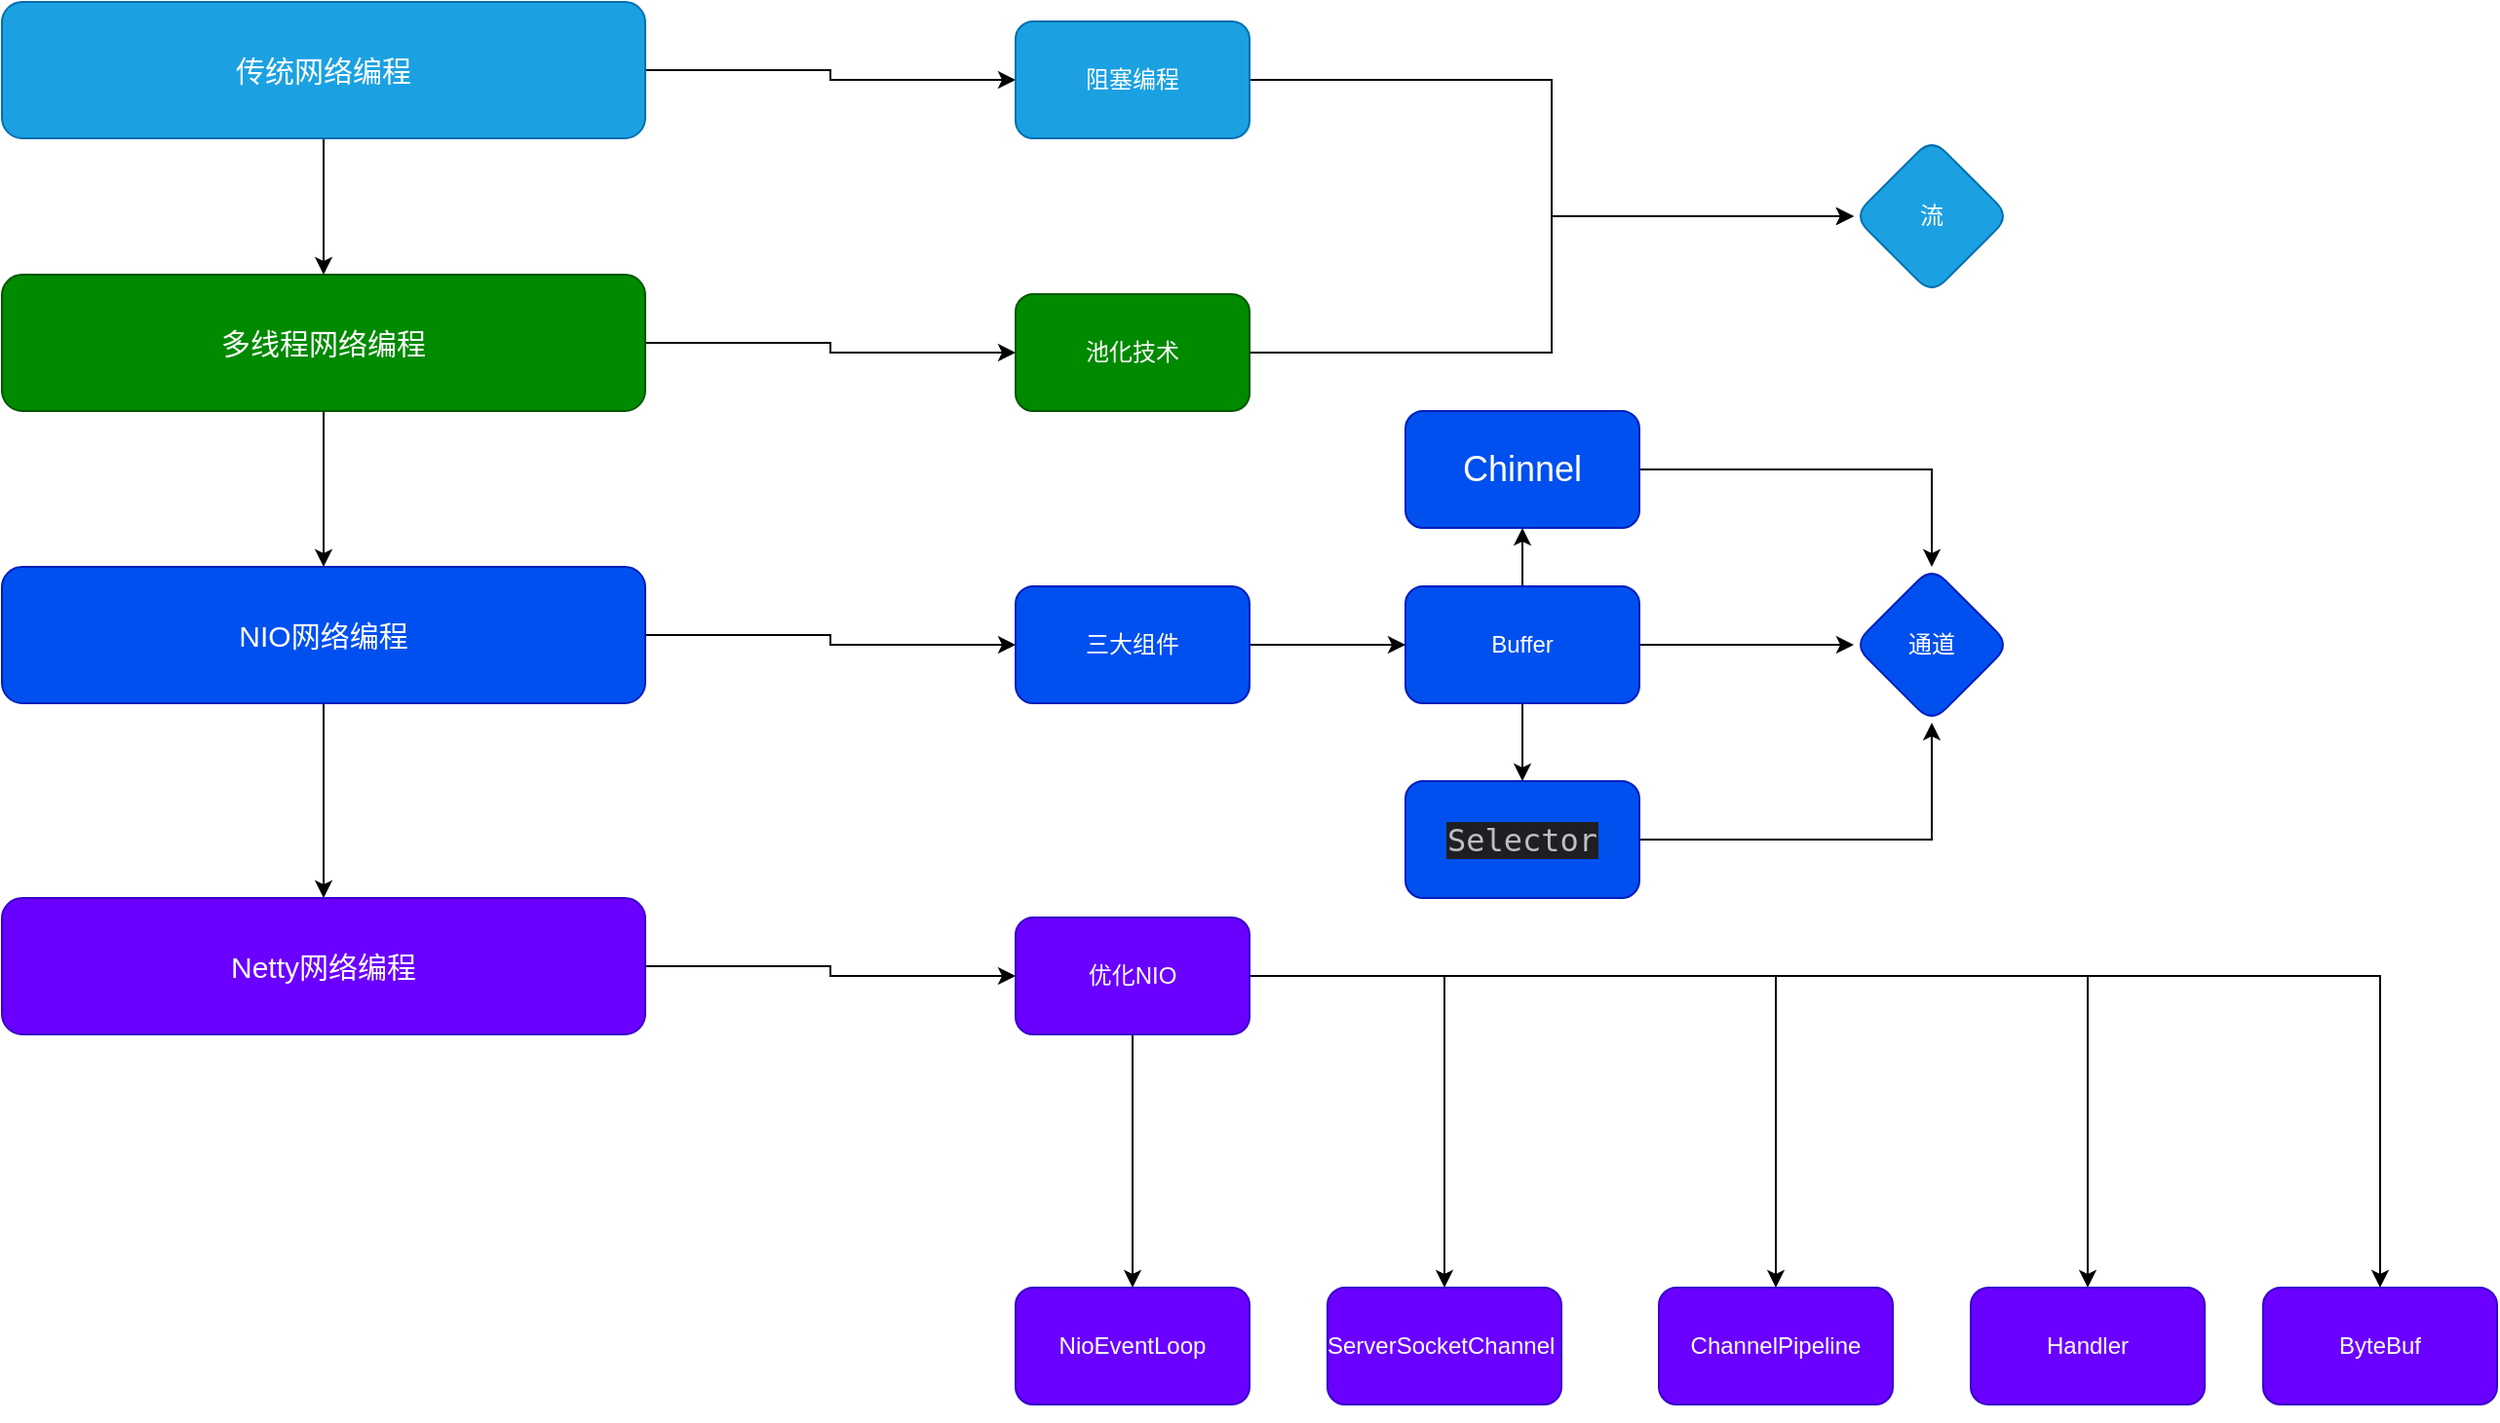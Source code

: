 <mxfile version="22.1.18" type="device">
  <diagram name="第 1 页" id="cTCqoh07g6c_RtnE0g0w">
    <mxGraphModel dx="1727" dy="1170" grid="1" gridSize="10" guides="1" tooltips="1" connect="1" arrows="1" fold="1" page="1" pageScale="1" pageWidth="827" pageHeight="1169" math="0" shadow="0">
      <root>
        <mxCell id="0" />
        <mxCell id="1" parent="0" />
        <mxCell id="poiqEHHbp8W8bPDLzIMi-7" value="" style="edgeStyle=orthogonalEdgeStyle;rounded=0;orthogonalLoop=1;jettySize=auto;html=1;" edge="1" parent="1" source="poiqEHHbp8W8bPDLzIMi-1" target="poiqEHHbp8W8bPDLzIMi-2">
          <mxGeometry relative="1" as="geometry" />
        </mxCell>
        <mxCell id="poiqEHHbp8W8bPDLzIMi-23" value="" style="edgeStyle=orthogonalEdgeStyle;rounded=0;orthogonalLoop=1;jettySize=auto;html=1;" edge="1" parent="1" source="poiqEHHbp8W8bPDLzIMi-1" target="poiqEHHbp8W8bPDLzIMi-22">
          <mxGeometry relative="1" as="geometry" />
        </mxCell>
        <mxCell id="poiqEHHbp8W8bPDLzIMi-1" value="&lt;font style=&quot;font-size: 15px;&quot;&gt;传统网络编程&lt;/font&gt;" style="rounded=1;whiteSpace=wrap;html=1;fillColor=#1ba1e2;strokeColor=#006EAF;fontColor=#ffffff;" vertex="1" parent="1">
          <mxGeometry x="330" y="170" width="330" height="70" as="geometry" />
        </mxCell>
        <mxCell id="poiqEHHbp8W8bPDLzIMi-6" value="" style="edgeStyle=orthogonalEdgeStyle;rounded=0;orthogonalLoop=1;jettySize=auto;html=1;" edge="1" parent="1" source="poiqEHHbp8W8bPDLzIMi-2" target="poiqEHHbp8W8bPDLzIMi-3">
          <mxGeometry relative="1" as="geometry" />
        </mxCell>
        <mxCell id="poiqEHHbp8W8bPDLzIMi-25" value="" style="edgeStyle=orthogonalEdgeStyle;rounded=0;orthogonalLoop=1;jettySize=auto;html=1;" edge="1" parent="1" source="poiqEHHbp8W8bPDLzIMi-2" target="poiqEHHbp8W8bPDLzIMi-24">
          <mxGeometry relative="1" as="geometry" />
        </mxCell>
        <mxCell id="poiqEHHbp8W8bPDLzIMi-2" value="&lt;font style=&quot;font-size: 15px;&quot;&gt;多线程网络编程&lt;/font&gt;" style="rounded=1;whiteSpace=wrap;html=1;fillColor=#008a00;strokeColor=#005700;fontColor=#ffffff;" vertex="1" parent="1">
          <mxGeometry x="330" y="310" width="330" height="70" as="geometry" />
        </mxCell>
        <mxCell id="poiqEHHbp8W8bPDLzIMi-5" value="" style="edgeStyle=orthogonalEdgeStyle;rounded=0;orthogonalLoop=1;jettySize=auto;html=1;" edge="1" parent="1" source="poiqEHHbp8W8bPDLzIMi-3" target="poiqEHHbp8W8bPDLzIMi-4">
          <mxGeometry relative="1" as="geometry" />
        </mxCell>
        <mxCell id="poiqEHHbp8W8bPDLzIMi-27" value="" style="edgeStyle=orthogonalEdgeStyle;rounded=0;orthogonalLoop=1;jettySize=auto;html=1;" edge="1" parent="1" source="poiqEHHbp8W8bPDLzIMi-3" target="poiqEHHbp8W8bPDLzIMi-26">
          <mxGeometry relative="1" as="geometry" />
        </mxCell>
        <mxCell id="poiqEHHbp8W8bPDLzIMi-3" value="&lt;font style=&quot;font-size: 15px;&quot;&gt;NIO网络编程&lt;/font&gt;" style="rounded=1;whiteSpace=wrap;html=1;fillColor=#0050ef;strokeColor=#001DBC;fontColor=#ffffff;" vertex="1" parent="1">
          <mxGeometry x="330" y="460" width="330" height="70" as="geometry" />
        </mxCell>
        <mxCell id="poiqEHHbp8W8bPDLzIMi-29" value="" style="edgeStyle=orthogonalEdgeStyle;rounded=0;orthogonalLoop=1;jettySize=auto;html=1;" edge="1" parent="1" source="poiqEHHbp8W8bPDLzIMi-4" target="poiqEHHbp8W8bPDLzIMi-28">
          <mxGeometry relative="1" as="geometry" />
        </mxCell>
        <mxCell id="poiqEHHbp8W8bPDLzIMi-4" value="&lt;font style=&quot;font-size: 15px;&quot;&gt;Netty网络编程&lt;/font&gt;" style="rounded=1;whiteSpace=wrap;html=1;fillColor=#6a00ff;strokeColor=#3700CC;fontColor=#ffffff;" vertex="1" parent="1">
          <mxGeometry x="330" y="630" width="330" height="70" as="geometry" />
        </mxCell>
        <mxCell id="poiqEHHbp8W8bPDLzIMi-39" value="" style="edgeStyle=orthogonalEdgeStyle;rounded=0;orthogonalLoop=1;jettySize=auto;html=1;" edge="1" parent="1" source="poiqEHHbp8W8bPDLzIMi-22" target="poiqEHHbp8W8bPDLzIMi-38">
          <mxGeometry relative="1" as="geometry" />
        </mxCell>
        <mxCell id="poiqEHHbp8W8bPDLzIMi-22" value="阻塞编程" style="whiteSpace=wrap;html=1;fillColor=#1ba1e2;strokeColor=#006EAF;fontColor=#ffffff;rounded=1;" vertex="1" parent="1">
          <mxGeometry x="850" y="180" width="120" height="60" as="geometry" />
        </mxCell>
        <mxCell id="poiqEHHbp8W8bPDLzIMi-40" value="" style="edgeStyle=orthogonalEdgeStyle;rounded=0;orthogonalLoop=1;jettySize=auto;html=1;" edge="1" parent="1" source="poiqEHHbp8W8bPDLzIMi-24" target="poiqEHHbp8W8bPDLzIMi-38">
          <mxGeometry relative="1" as="geometry" />
        </mxCell>
        <mxCell id="poiqEHHbp8W8bPDLzIMi-24" value="池化技术" style="whiteSpace=wrap;html=1;fillColor=#008a00;strokeColor=#005700;fontColor=#ffffff;rounded=1;" vertex="1" parent="1">
          <mxGeometry x="850" y="320" width="120" height="60" as="geometry" />
        </mxCell>
        <mxCell id="poiqEHHbp8W8bPDLzIMi-33" value="" style="edgeStyle=orthogonalEdgeStyle;rounded=0;orthogonalLoop=1;jettySize=auto;html=1;" edge="1" parent="1" source="poiqEHHbp8W8bPDLzIMi-26" target="poiqEHHbp8W8bPDLzIMi-32">
          <mxGeometry relative="1" as="geometry" />
        </mxCell>
        <mxCell id="poiqEHHbp8W8bPDLzIMi-35" value="" style="edgeStyle=orthogonalEdgeStyle;rounded=0;orthogonalLoop=1;jettySize=auto;html=1;" edge="1" parent="1" source="poiqEHHbp8W8bPDLzIMi-26" target="poiqEHHbp8W8bPDLzIMi-34">
          <mxGeometry relative="1" as="geometry" />
        </mxCell>
        <mxCell id="poiqEHHbp8W8bPDLzIMi-37" value="" style="edgeStyle=orthogonalEdgeStyle;rounded=0;orthogonalLoop=1;jettySize=auto;html=1;" edge="1" parent="1" source="poiqEHHbp8W8bPDLzIMi-26" target="poiqEHHbp8W8bPDLzIMi-36">
          <mxGeometry relative="1" as="geometry" />
        </mxCell>
        <mxCell id="poiqEHHbp8W8bPDLzIMi-26" value="三大组件" style="whiteSpace=wrap;html=1;fillColor=#0050ef;strokeColor=#001DBC;fontColor=#ffffff;rounded=1;" vertex="1" parent="1">
          <mxGeometry x="850" y="470" width="120" height="60" as="geometry" />
        </mxCell>
        <mxCell id="poiqEHHbp8W8bPDLzIMi-49" value="" style="edgeStyle=orthogonalEdgeStyle;rounded=0;orthogonalLoop=1;jettySize=auto;html=1;" edge="1" parent="1" source="poiqEHHbp8W8bPDLzIMi-28" target="poiqEHHbp8W8bPDLzIMi-48">
          <mxGeometry relative="1" as="geometry" />
        </mxCell>
        <mxCell id="poiqEHHbp8W8bPDLzIMi-51" value="" style="edgeStyle=orthogonalEdgeStyle;rounded=0;orthogonalLoop=1;jettySize=auto;html=1;" edge="1" parent="1" source="poiqEHHbp8W8bPDLzIMi-28" target="poiqEHHbp8W8bPDLzIMi-50">
          <mxGeometry relative="1" as="geometry" />
        </mxCell>
        <mxCell id="poiqEHHbp8W8bPDLzIMi-53" value="" style="edgeStyle=orthogonalEdgeStyle;rounded=0;orthogonalLoop=1;jettySize=auto;html=1;" edge="1" parent="1" source="poiqEHHbp8W8bPDLzIMi-28" target="poiqEHHbp8W8bPDLzIMi-52">
          <mxGeometry relative="1" as="geometry" />
        </mxCell>
        <mxCell id="poiqEHHbp8W8bPDLzIMi-55" value="" style="edgeStyle=orthogonalEdgeStyle;rounded=0;orthogonalLoop=1;jettySize=auto;html=1;" edge="1" parent="1" source="poiqEHHbp8W8bPDLzIMi-28" target="poiqEHHbp8W8bPDLzIMi-54">
          <mxGeometry relative="1" as="geometry" />
        </mxCell>
        <mxCell id="poiqEHHbp8W8bPDLzIMi-58" value="" style="edgeStyle=orthogonalEdgeStyle;rounded=0;orthogonalLoop=1;jettySize=auto;html=1;" edge="1" parent="1" source="poiqEHHbp8W8bPDLzIMi-28" target="poiqEHHbp8W8bPDLzIMi-57">
          <mxGeometry relative="1" as="geometry" />
        </mxCell>
        <mxCell id="poiqEHHbp8W8bPDLzIMi-28" value="优化NIO" style="whiteSpace=wrap;html=1;fillColor=#6a00ff;strokeColor=#3700CC;fontColor=#ffffff;rounded=1;" vertex="1" parent="1">
          <mxGeometry x="850" y="640" width="120" height="60" as="geometry" />
        </mxCell>
        <mxCell id="poiqEHHbp8W8bPDLzIMi-42" value="" style="edgeStyle=orthogonalEdgeStyle;rounded=0;orthogonalLoop=1;jettySize=auto;html=1;" edge="1" parent="1" source="poiqEHHbp8W8bPDLzIMi-32" target="poiqEHHbp8W8bPDLzIMi-41">
          <mxGeometry relative="1" as="geometry" />
        </mxCell>
        <mxCell id="poiqEHHbp8W8bPDLzIMi-32" value="&lt;span style=&quot;font-size: 18px;&quot;&gt;Chinnel&lt;/span&gt;" style="whiteSpace=wrap;html=1;fillColor=#0050ef;strokeColor=#001DBC;fontColor=#ffffff;rounded=1;" vertex="1" parent="1">
          <mxGeometry x="1050" y="380" width="120" height="60" as="geometry" />
        </mxCell>
        <mxCell id="poiqEHHbp8W8bPDLzIMi-46" value="" style="edgeStyle=orthogonalEdgeStyle;rounded=0;orthogonalLoop=1;jettySize=auto;html=1;" edge="1" parent="1" source="poiqEHHbp8W8bPDLzIMi-34" target="poiqEHHbp8W8bPDLzIMi-41">
          <mxGeometry relative="1" as="geometry" />
        </mxCell>
        <mxCell id="poiqEHHbp8W8bPDLzIMi-34" value="&lt;div style=&quot;background-color:#1e1f22;color:#bcbec4&quot;&gt;&lt;pre style=&quot;font-family:&#39;JetBrains Mono&#39;,monospace;font-size:12.0pt;&quot;&gt;Selector&lt;/pre&gt;&lt;/div&gt;" style="whiteSpace=wrap;html=1;fillColor=#0050ef;strokeColor=#001DBC;fontColor=#ffffff;rounded=1;" vertex="1" parent="1">
          <mxGeometry x="1050" y="570" width="120" height="60" as="geometry" />
        </mxCell>
        <mxCell id="poiqEHHbp8W8bPDLzIMi-43" value="" style="edgeStyle=orthogonalEdgeStyle;rounded=0;orthogonalLoop=1;jettySize=auto;html=1;" edge="1" parent="1" source="poiqEHHbp8W8bPDLzIMi-36" target="poiqEHHbp8W8bPDLzIMi-41">
          <mxGeometry relative="1" as="geometry" />
        </mxCell>
        <mxCell id="poiqEHHbp8W8bPDLzIMi-36" value="Buffer" style="whiteSpace=wrap;html=1;fillColor=#0050ef;strokeColor=#001DBC;fontColor=#ffffff;rounded=1;" vertex="1" parent="1">
          <mxGeometry x="1050" y="470" width="120" height="60" as="geometry" />
        </mxCell>
        <mxCell id="poiqEHHbp8W8bPDLzIMi-38" value="流" style="rhombus;whiteSpace=wrap;html=1;fillColor=#1ba1e2;strokeColor=#006EAF;fontColor=#ffffff;rounded=1;" vertex="1" parent="1">
          <mxGeometry x="1280" y="240" width="80" height="80" as="geometry" />
        </mxCell>
        <mxCell id="poiqEHHbp8W8bPDLzIMi-41" value="通道" style="rhombus;whiteSpace=wrap;html=1;fillColor=#0050ef;strokeColor=#001DBC;fontColor=#ffffff;rounded=1;" vertex="1" parent="1">
          <mxGeometry x="1280" y="460" width="80" height="80" as="geometry" />
        </mxCell>
        <mxCell id="poiqEHHbp8W8bPDLzIMi-48" value="ServerSocketChannel&amp;nbsp;" style="whiteSpace=wrap;html=1;fillColor=#6a00ff;strokeColor=#3700CC;fontColor=#ffffff;rounded=1;" vertex="1" parent="1">
          <mxGeometry x="1010" y="830" width="120" height="60" as="geometry" />
        </mxCell>
        <mxCell id="poiqEHHbp8W8bPDLzIMi-50" value="ChannelPipeline" style="whiteSpace=wrap;html=1;fillColor=#6a00ff;strokeColor=#3700CC;fontColor=#ffffff;rounded=1;" vertex="1" parent="1">
          <mxGeometry x="1180" y="830" width="120" height="60" as="geometry" />
        </mxCell>
        <mxCell id="poiqEHHbp8W8bPDLzIMi-52" value="Handler" style="whiteSpace=wrap;html=1;fillColor=#6a00ff;strokeColor=#3700CC;fontColor=#ffffff;rounded=1;" vertex="1" parent="1">
          <mxGeometry x="1340" y="830" width="120" height="60" as="geometry" />
        </mxCell>
        <mxCell id="poiqEHHbp8W8bPDLzIMi-54" value="NioEventLoop" style="whiteSpace=wrap;html=1;fillColor=#6a00ff;strokeColor=#3700CC;fontColor=#ffffff;rounded=1;" vertex="1" parent="1">
          <mxGeometry x="850" y="830" width="120" height="60" as="geometry" />
        </mxCell>
        <mxCell id="poiqEHHbp8W8bPDLzIMi-56" style="edgeStyle=orthogonalEdgeStyle;rounded=0;orthogonalLoop=1;jettySize=auto;html=1;exitX=0.5;exitY=1;exitDx=0;exitDy=0;" edge="1" parent="1" source="poiqEHHbp8W8bPDLzIMi-48" target="poiqEHHbp8W8bPDLzIMi-48">
          <mxGeometry relative="1" as="geometry" />
        </mxCell>
        <mxCell id="poiqEHHbp8W8bPDLzIMi-57" value="ByteBuf" style="whiteSpace=wrap;html=1;fillColor=#6a00ff;strokeColor=#3700CC;fontColor=#ffffff;rounded=1;" vertex="1" parent="1">
          <mxGeometry x="1490" y="830" width="120" height="60" as="geometry" />
        </mxCell>
      </root>
    </mxGraphModel>
  </diagram>
</mxfile>
